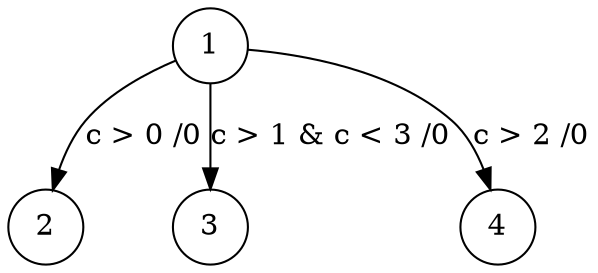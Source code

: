 digraph fsm{
	s_0 [label="1" shape="circle"]
	s_1 [label="2" shape="circle"]
    s_2 [label="3" shape="circle"]
    s_3 [label="4" shape="circle"]

    s_0 -> s_1[label="c > 0 /0", myattribute="t_0"]
    s_0 -> s_2[label="c > 1 & c < 3 /0", myattribute="t_1"]
    s_0 -> s_3[label="c > 2 /0", myattribute="t_2"]
}